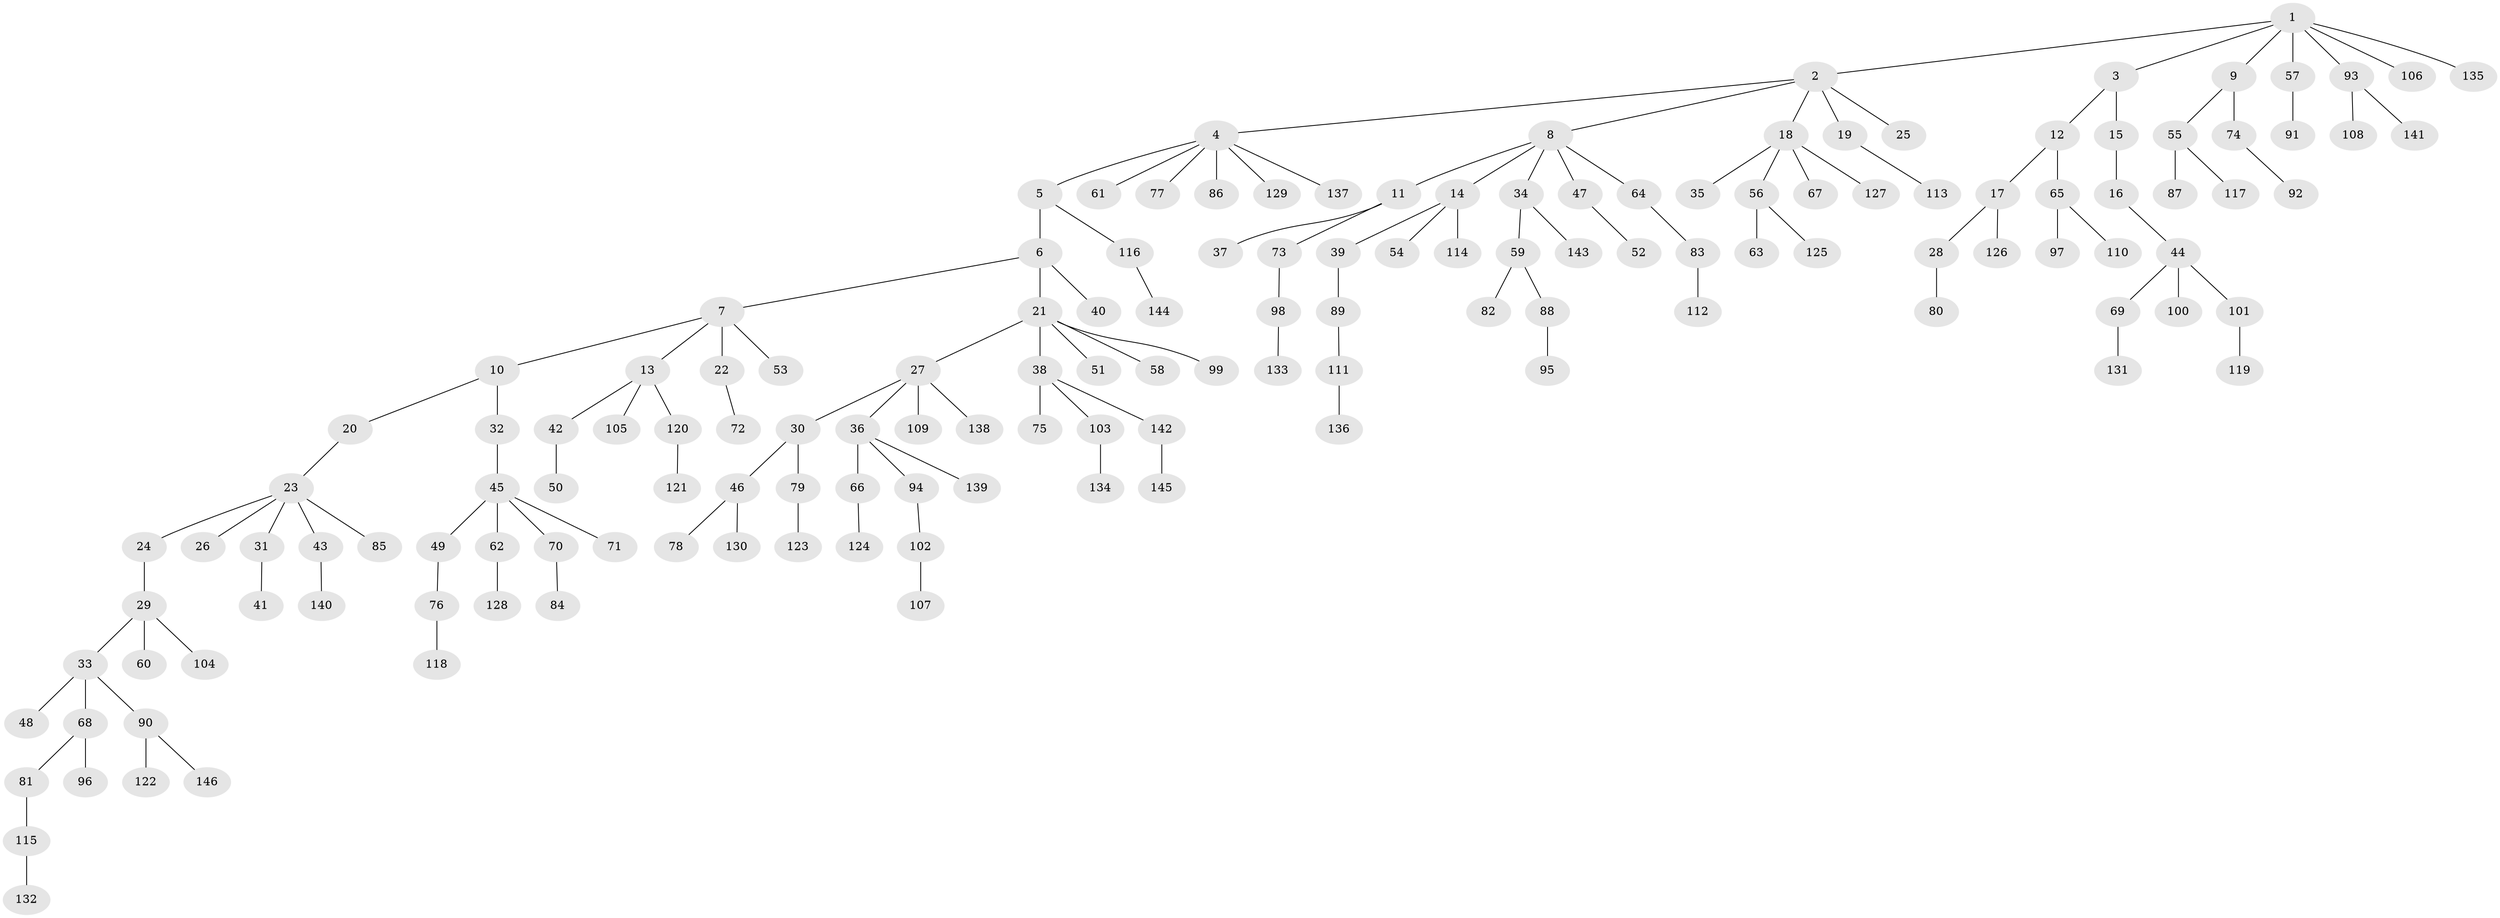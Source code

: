 // coarse degree distribution, {4: 0.05084745762711865, 3: 0.1694915254237288, 2: 0.4067796610169492, 5: 0.01694915254237288, 1: 0.3559322033898305}
// Generated by graph-tools (version 1.1) at 2025/51/03/04/25 22:51:31]
// undirected, 146 vertices, 145 edges
graph export_dot {
  node [color=gray90,style=filled];
  1;
  2;
  3;
  4;
  5;
  6;
  7;
  8;
  9;
  10;
  11;
  12;
  13;
  14;
  15;
  16;
  17;
  18;
  19;
  20;
  21;
  22;
  23;
  24;
  25;
  26;
  27;
  28;
  29;
  30;
  31;
  32;
  33;
  34;
  35;
  36;
  37;
  38;
  39;
  40;
  41;
  42;
  43;
  44;
  45;
  46;
  47;
  48;
  49;
  50;
  51;
  52;
  53;
  54;
  55;
  56;
  57;
  58;
  59;
  60;
  61;
  62;
  63;
  64;
  65;
  66;
  67;
  68;
  69;
  70;
  71;
  72;
  73;
  74;
  75;
  76;
  77;
  78;
  79;
  80;
  81;
  82;
  83;
  84;
  85;
  86;
  87;
  88;
  89;
  90;
  91;
  92;
  93;
  94;
  95;
  96;
  97;
  98;
  99;
  100;
  101;
  102;
  103;
  104;
  105;
  106;
  107;
  108;
  109;
  110;
  111;
  112;
  113;
  114;
  115;
  116;
  117;
  118;
  119;
  120;
  121;
  122;
  123;
  124;
  125;
  126;
  127;
  128;
  129;
  130;
  131;
  132;
  133;
  134;
  135;
  136;
  137;
  138;
  139;
  140;
  141;
  142;
  143;
  144;
  145;
  146;
  1 -- 2;
  1 -- 3;
  1 -- 9;
  1 -- 57;
  1 -- 93;
  1 -- 106;
  1 -- 135;
  2 -- 4;
  2 -- 8;
  2 -- 18;
  2 -- 19;
  2 -- 25;
  3 -- 12;
  3 -- 15;
  4 -- 5;
  4 -- 61;
  4 -- 77;
  4 -- 86;
  4 -- 129;
  4 -- 137;
  5 -- 6;
  5 -- 116;
  6 -- 7;
  6 -- 21;
  6 -- 40;
  7 -- 10;
  7 -- 13;
  7 -- 22;
  7 -- 53;
  8 -- 11;
  8 -- 14;
  8 -- 34;
  8 -- 47;
  8 -- 64;
  9 -- 55;
  9 -- 74;
  10 -- 20;
  10 -- 32;
  11 -- 37;
  11 -- 73;
  12 -- 17;
  12 -- 65;
  13 -- 42;
  13 -- 105;
  13 -- 120;
  14 -- 39;
  14 -- 54;
  14 -- 114;
  15 -- 16;
  16 -- 44;
  17 -- 28;
  17 -- 126;
  18 -- 35;
  18 -- 56;
  18 -- 67;
  18 -- 127;
  19 -- 113;
  20 -- 23;
  21 -- 27;
  21 -- 38;
  21 -- 51;
  21 -- 58;
  21 -- 99;
  22 -- 72;
  23 -- 24;
  23 -- 26;
  23 -- 31;
  23 -- 43;
  23 -- 85;
  24 -- 29;
  27 -- 30;
  27 -- 36;
  27 -- 109;
  27 -- 138;
  28 -- 80;
  29 -- 33;
  29 -- 60;
  29 -- 104;
  30 -- 46;
  30 -- 79;
  31 -- 41;
  32 -- 45;
  33 -- 48;
  33 -- 68;
  33 -- 90;
  34 -- 59;
  34 -- 143;
  36 -- 66;
  36 -- 94;
  36 -- 139;
  38 -- 75;
  38 -- 103;
  38 -- 142;
  39 -- 89;
  42 -- 50;
  43 -- 140;
  44 -- 69;
  44 -- 100;
  44 -- 101;
  45 -- 49;
  45 -- 62;
  45 -- 70;
  45 -- 71;
  46 -- 78;
  46 -- 130;
  47 -- 52;
  49 -- 76;
  55 -- 87;
  55 -- 117;
  56 -- 63;
  56 -- 125;
  57 -- 91;
  59 -- 82;
  59 -- 88;
  62 -- 128;
  64 -- 83;
  65 -- 97;
  65 -- 110;
  66 -- 124;
  68 -- 81;
  68 -- 96;
  69 -- 131;
  70 -- 84;
  73 -- 98;
  74 -- 92;
  76 -- 118;
  79 -- 123;
  81 -- 115;
  83 -- 112;
  88 -- 95;
  89 -- 111;
  90 -- 122;
  90 -- 146;
  93 -- 108;
  93 -- 141;
  94 -- 102;
  98 -- 133;
  101 -- 119;
  102 -- 107;
  103 -- 134;
  111 -- 136;
  115 -- 132;
  116 -- 144;
  120 -- 121;
  142 -- 145;
}
